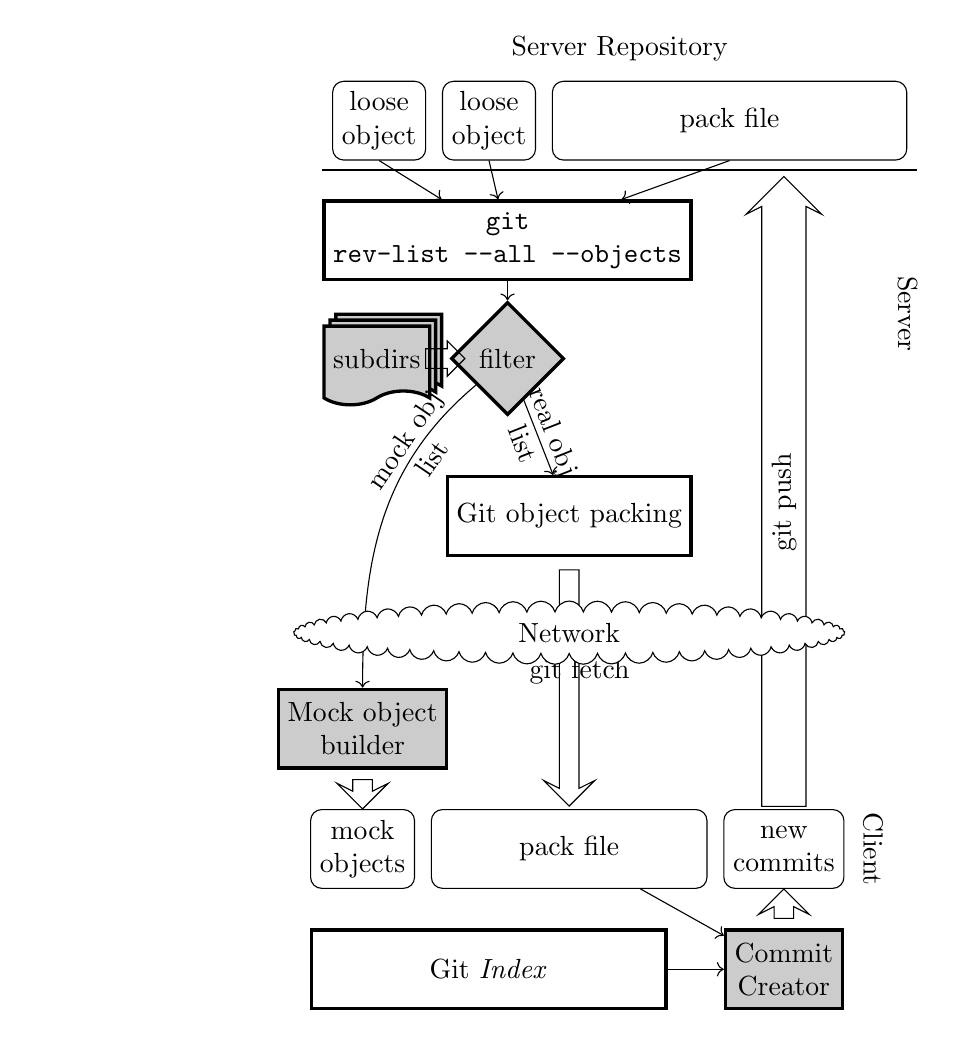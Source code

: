 \usetikzlibrary{shapes, shadows, fit, arrows, positioning}
\tikzstyle{object} = [draw, rectangle, rounded corners, align=center, minimum
height=1cm]
\tikzstyle{new} = [fill=black!20]
\tikzstyle{pack} = [object, minimum width=35mm]
\tikzstyle{comp} = [draw, rectangle, minimum height=1cm, minimum width=0.6cm,
  very thick]
\tikzstyle{filter} = [draw, diamond, very thick]
\tikzstyle{view} = [draw, tape, tape bend top=none, double copy shadow, fill=white, minimum 
height=1cm, minimum width=0.6cm, very thick]
\tikzstyle{box} = [rectangle]
\tikzstyle{network} = [draw, cloud, cloud puffs=61, fill=white, minimum width=7cm]
\tikzstyle{olist} = [->, thin, sloped]
\tikzstyle{consume} = [single arrow, midway, draw, sloped, align=center,
  minimum height=5mm, single arrow head extend=1mm]
\tikzstyle{stream} = [single arrow, draw, sloped, minimum height=3mm, single
  arrow head indent=1mm, single arrow head extend=2mm]
\tikzstyle{stream2} = [stream] %, shape border rotate=180]
\tikzstyle{vlabel} = [anchor=south, rotate=-90]

\begin{tikzpicture}[node distance=2.5cm, every node/.style={align=center}]
  \node[matrix, label={above:Server Repository}, column sep=2mm](repo)
  {
    \node[object](obj1){loose\\object}; &
    \node[object](obj2){loose\\object}; &
    \node[pack, minimum width=45mm](obj4){pack file}; \\
  };

  \node[comp, below=1cm of repo.west, anchor=north west](revlist){\verb|git|\\\verb|rev-list --all --objects|};
  \node[filter, new, below of=revlist, node distance=1.5cm](f){filter};
  \node[view, new, anchor=west](v) at(revlist.west |- f){subdirs};
  \node[comp, below =3.5cm of revlist.east, anchor=east](gitpack){Git object packing};
  \node[box, fit= (gitpack)(repo)](server){};
  \node[vlabel, anchor=north] at (server.east){Server};

  % client side
  \node[pack, below= 3.2cm of gitpack](pack){pack file};
  \node[object, left = 2mm of pack.west, anchor=east](mockobj){mock\\objects};
  \node[object, right=2mm of pack.east, anchor=west](newobj){new\\commits};
  \node[comp, new, below =5mm of newobj](ci-ctor) {Commit\\Creator}; 
  \node (x) at (obj4.south-|newobj){};
  \path(newobj) to node[stream2, minimum height=8cm, pos=.48]{git push}(x);
  \node[comp, new, above=5mm of mockobj](mockc){Mock object\\builder}; 
  \node[comp, anchor=west, minimum width=45mm] (idx) at (mockobj.west |- ci-ctor) {Git \emph{Index}};
  \draw[olist] (idx) -- (ci-ctor);
  \draw[olist] (pack) -- (ci-ctor);
  \path(ci-ctor) to node[stream]{} (newobj);

  \node[fit=(mockc)(ci-ctor)](c){};
  \node[vlabel] at (c.east) {Client};
  \draw[thick](repo.south east) -- (repo.south west);

  \path(v) to node[consume, minimum width=3mm]{} (f);
  \draw[olist](obj1.south) -- (revlist);
  \draw[olist](obj2.south) -- (revlist);
  \draw[olist](obj4.south) -- (revlist);
  \draw[olist](revlist) -- (f);

  \draw[olist](f) to node{real obj\\list} (gitpack);
  \draw[olist](f) to [in=90, out=-140] node[near start]{mock obj\\list} (mockc);
  \path(gitpack) to node[stream2, minimum height=30mm, pos=.5, label={[above]45:git fetch}]{} 
     node [network, aspect=3, pos=.3]{Network} (pack);
  \path(mockc) to node[stream] {} (mockobj);
%  \node[draw, single arrow, minimum height=3cm, align=left, text justified] at (0, 0){test\\1};
\end{tikzpicture}
